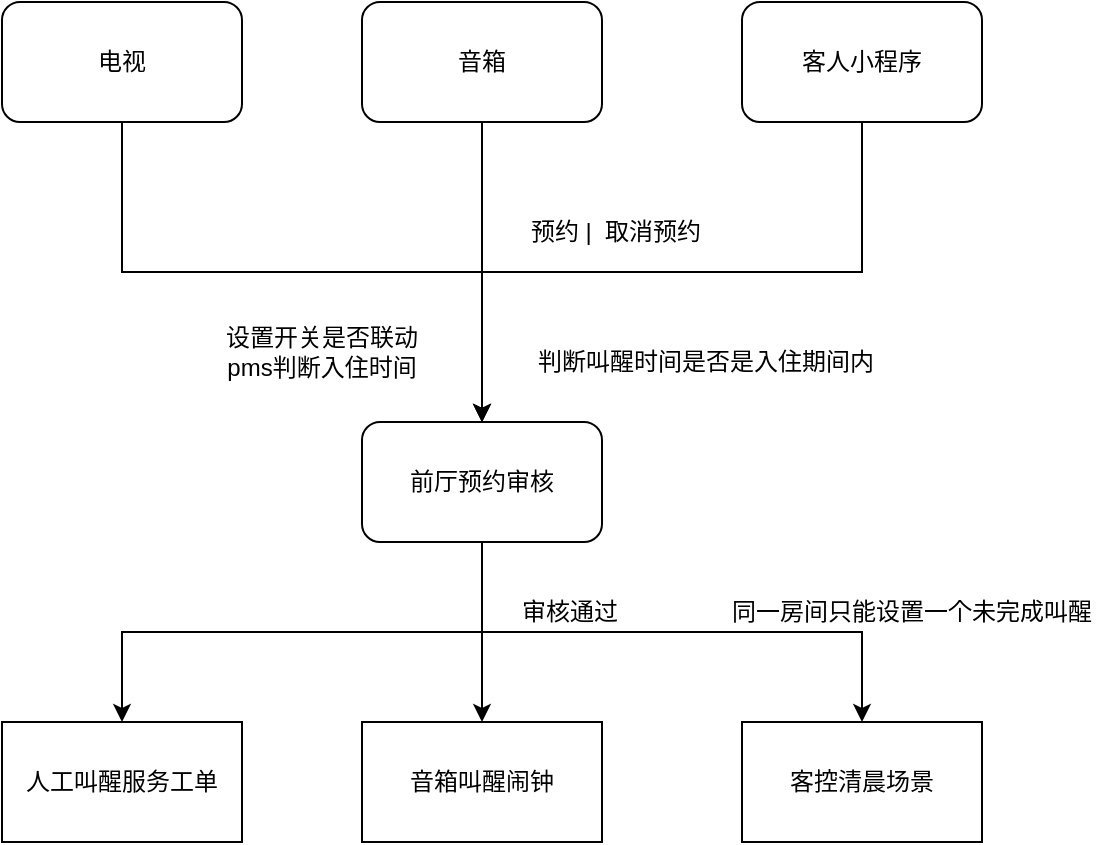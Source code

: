 <mxfile version="24.4.4" type="github">
  <diagram name="第 1 页" id="sBmbsKwwdY_jyeglFu8v">
    <mxGraphModel dx="794" dy="454" grid="1" gridSize="10" guides="1" tooltips="1" connect="1" arrows="1" fold="1" page="1" pageScale="1" pageWidth="827" pageHeight="1169" math="0" shadow="0">
      <root>
        <mxCell id="0" />
        <mxCell id="1" parent="0" />
        <mxCell id="-vvbk8NQpzLYk57_HcCM-5" style="edgeStyle=orthogonalEdgeStyle;rounded=0;orthogonalLoop=1;jettySize=auto;html=1;exitX=0.5;exitY=1;exitDx=0;exitDy=0;entryX=0.5;entryY=0;entryDx=0;entryDy=0;" edge="1" parent="1" source="-vvbk8NQpzLYk57_HcCM-1" target="-vvbk8NQpzLYk57_HcCM-4">
          <mxGeometry relative="1" as="geometry" />
        </mxCell>
        <mxCell id="-vvbk8NQpzLYk57_HcCM-1" value="电视" style="rounded=1;whiteSpace=wrap;html=1;" vertex="1" parent="1">
          <mxGeometry x="100" y="70" width="120" height="60" as="geometry" />
        </mxCell>
        <mxCell id="-vvbk8NQpzLYk57_HcCM-6" style="edgeStyle=orthogonalEdgeStyle;rounded=0;orthogonalLoop=1;jettySize=auto;html=1;exitX=0.5;exitY=1;exitDx=0;exitDy=0;entryX=0.5;entryY=0;entryDx=0;entryDy=0;" edge="1" parent="1" source="-vvbk8NQpzLYk57_HcCM-2" target="-vvbk8NQpzLYk57_HcCM-4">
          <mxGeometry relative="1" as="geometry" />
        </mxCell>
        <mxCell id="-vvbk8NQpzLYk57_HcCM-2" value="音箱" style="rounded=1;whiteSpace=wrap;html=1;" vertex="1" parent="1">
          <mxGeometry x="280" y="70" width="120" height="60" as="geometry" />
        </mxCell>
        <mxCell id="-vvbk8NQpzLYk57_HcCM-7" style="edgeStyle=orthogonalEdgeStyle;rounded=0;orthogonalLoop=1;jettySize=auto;html=1;exitX=0.5;exitY=1;exitDx=0;exitDy=0;entryX=0.5;entryY=0;entryDx=0;entryDy=0;" edge="1" parent="1" source="-vvbk8NQpzLYk57_HcCM-3" target="-vvbk8NQpzLYk57_HcCM-4">
          <mxGeometry relative="1" as="geometry" />
        </mxCell>
        <mxCell id="-vvbk8NQpzLYk57_HcCM-3" value="客人小程序" style="rounded=1;whiteSpace=wrap;html=1;" vertex="1" parent="1">
          <mxGeometry x="470" y="70" width="120" height="60" as="geometry" />
        </mxCell>
        <mxCell id="-vvbk8NQpzLYk57_HcCM-12" style="edgeStyle=orthogonalEdgeStyle;rounded=0;orthogonalLoop=1;jettySize=auto;html=1;exitX=0.5;exitY=1;exitDx=0;exitDy=0;entryX=0.5;entryY=0;entryDx=0;entryDy=0;" edge="1" parent="1" source="-vvbk8NQpzLYk57_HcCM-4" target="-vvbk8NQpzLYk57_HcCM-11">
          <mxGeometry relative="1" as="geometry" />
        </mxCell>
        <mxCell id="-vvbk8NQpzLYk57_HcCM-15" style="edgeStyle=orthogonalEdgeStyle;rounded=0;orthogonalLoop=1;jettySize=auto;html=1;exitX=0.5;exitY=1;exitDx=0;exitDy=0;entryX=0.5;entryY=0;entryDx=0;entryDy=0;" edge="1" parent="1" source="-vvbk8NQpzLYk57_HcCM-4" target="-vvbk8NQpzLYk57_HcCM-13">
          <mxGeometry relative="1" as="geometry" />
        </mxCell>
        <mxCell id="-vvbk8NQpzLYk57_HcCM-16" style="edgeStyle=orthogonalEdgeStyle;rounded=0;orthogonalLoop=1;jettySize=auto;html=1;exitX=0.5;exitY=1;exitDx=0;exitDy=0;" edge="1" parent="1" source="-vvbk8NQpzLYk57_HcCM-4" target="-vvbk8NQpzLYk57_HcCM-14">
          <mxGeometry relative="1" as="geometry" />
        </mxCell>
        <mxCell id="-vvbk8NQpzLYk57_HcCM-4" value="前厅预约审核" style="rounded=1;whiteSpace=wrap;html=1;" vertex="1" parent="1">
          <mxGeometry x="280" y="280" width="120" height="60" as="geometry" />
        </mxCell>
        <mxCell id="-vvbk8NQpzLYk57_HcCM-8" value="预约 |&amp;nbsp; 取消预约" style="text;html=1;align=center;verticalAlign=middle;whiteSpace=wrap;rounded=0;" vertex="1" parent="1">
          <mxGeometry x="354" y="170" width="106" height="30" as="geometry" />
        </mxCell>
        <mxCell id="-vvbk8NQpzLYk57_HcCM-9" value="判断叫醒时间是否是入住期间内" style="text;html=1;align=center;verticalAlign=middle;whiteSpace=wrap;rounded=0;" vertex="1" parent="1">
          <mxGeometry x="354" y="235" width="196" height="30" as="geometry" />
        </mxCell>
        <mxCell id="-vvbk8NQpzLYk57_HcCM-10" value="设置开关是否联动pms判断入住时间" style="text;html=1;align=center;verticalAlign=middle;whiteSpace=wrap;rounded=0;" vertex="1" parent="1">
          <mxGeometry x="210" y="225" width="100" height="40" as="geometry" />
        </mxCell>
        <mxCell id="-vvbk8NQpzLYk57_HcCM-11" value="人工叫醒服务工单" style="rounded=0;whiteSpace=wrap;html=1;" vertex="1" parent="1">
          <mxGeometry x="100" y="430" width="120" height="60" as="geometry" />
        </mxCell>
        <mxCell id="-vvbk8NQpzLYk57_HcCM-13" value="音箱叫醒闹钟" style="rounded=0;whiteSpace=wrap;html=1;" vertex="1" parent="1">
          <mxGeometry x="280" y="430" width="120" height="60" as="geometry" />
        </mxCell>
        <mxCell id="-vvbk8NQpzLYk57_HcCM-14" value="客控清晨场景" style="rounded=0;whiteSpace=wrap;html=1;" vertex="1" parent="1">
          <mxGeometry x="470" y="430" width="120" height="60" as="geometry" />
        </mxCell>
        <mxCell id="-vvbk8NQpzLYk57_HcCM-17" value="审核通过" style="text;html=1;align=center;verticalAlign=middle;whiteSpace=wrap;rounded=0;" vertex="1" parent="1">
          <mxGeometry x="354" y="360" width="60" height="30" as="geometry" />
        </mxCell>
        <mxCell id="-vvbk8NQpzLYk57_HcCM-18" value="同一房间只能设置一个未完成叫醒" style="text;html=1;align=center;verticalAlign=middle;whiteSpace=wrap;rounded=0;" vertex="1" parent="1">
          <mxGeometry x="460" y="360" width="190" height="30" as="geometry" />
        </mxCell>
      </root>
    </mxGraphModel>
  </diagram>
</mxfile>
